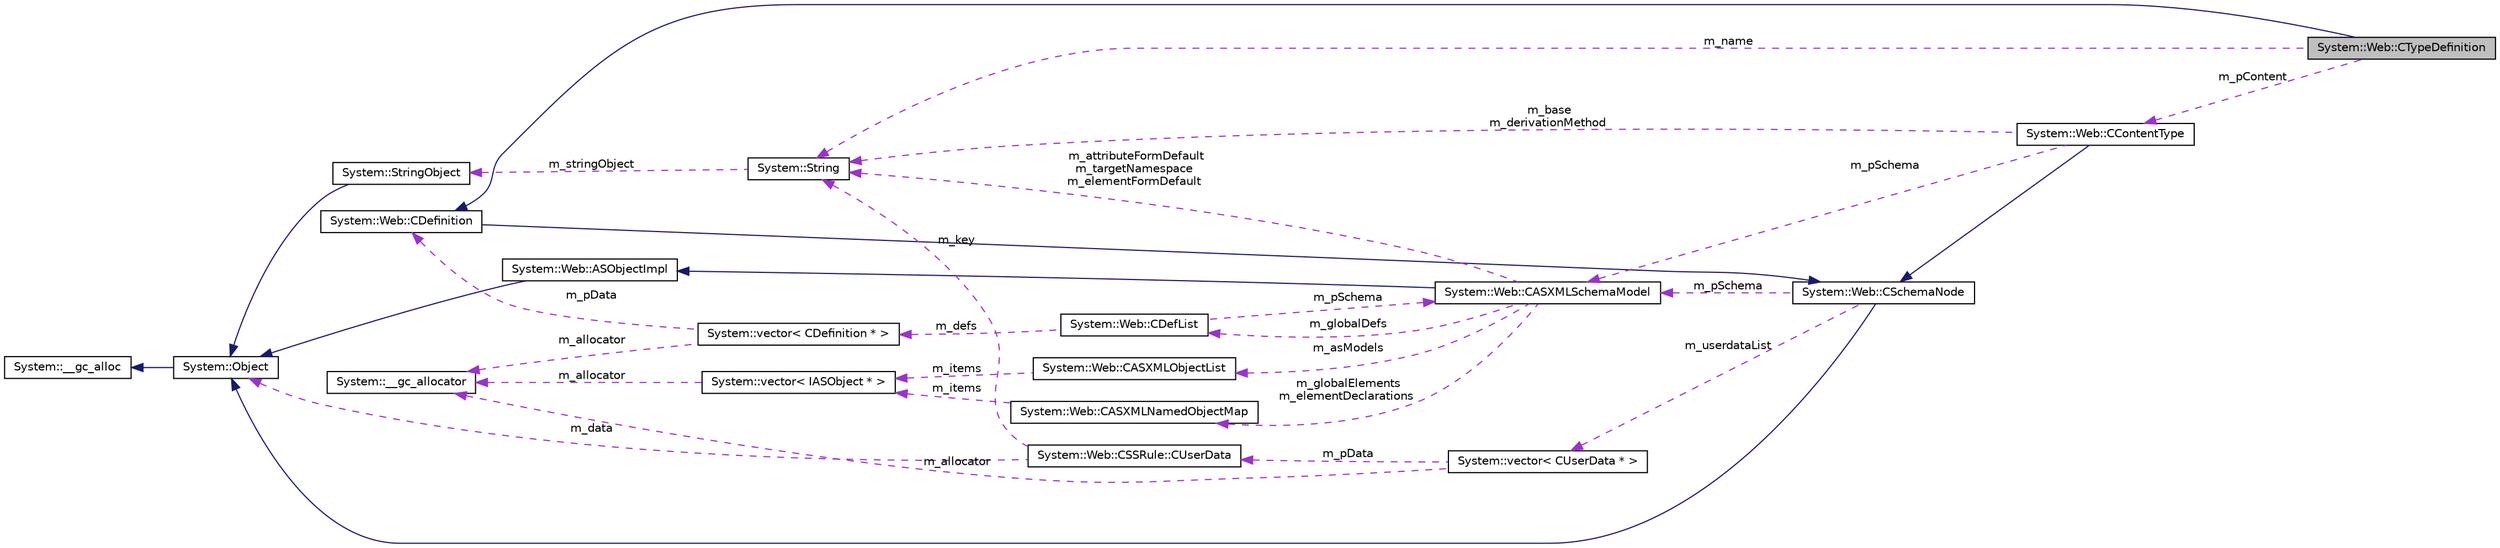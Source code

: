 digraph G
{
  edge [fontname="Helvetica",fontsize="10",labelfontname="Helvetica",labelfontsize="10"];
  node [fontname="Helvetica",fontsize="10",shape=record];
  rankdir="LR";
  Node1 [label="System::Web::CTypeDefinition",height=0.2,width=0.4,color="black", fillcolor="grey75", style="filled" fontcolor="black"];
  Node2 -> Node1 [dir="back",color="midnightblue",fontsize="10",style="solid",fontname="Helvetica"];
  Node2 [label="System::Web::CDefinition",height=0.2,width=0.4,color="black", fillcolor="white", style="filled",URL="$class_system_1_1_web_1_1_c_definition.html"];
  Node3 -> Node2 [dir="back",color="midnightblue",fontsize="10",style="solid",fontname="Helvetica"];
  Node3 [label="System::Web::CSchemaNode",height=0.2,width=0.4,color="black", fillcolor="white", style="filled",URL="$class_system_1_1_web_1_1_c_schema_node.html"];
  Node4 -> Node3 [dir="back",color="midnightblue",fontsize="10",style="solid",fontname="Helvetica"];
  Node4 [label="System::Object",height=0.2,width=0.4,color="black", fillcolor="white", style="filled",URL="$class_system_1_1_object.html"];
  Node5 -> Node4 [dir="back",color="midnightblue",fontsize="10",style="solid",fontname="Helvetica"];
  Node5 [label="System::__gc_alloc",height=0.2,width=0.4,color="black", fillcolor="white", style="filled",URL="$class_system_1_1____gc__alloc.html"];
  Node6 -> Node3 [dir="back",color="darkorchid3",fontsize="10",style="dashed",label=" m_pSchema" ,fontname="Helvetica"];
  Node6 [label="System::Web::CASXMLSchemaModel",height=0.2,width=0.4,color="black", fillcolor="white", style="filled",URL="$class_system_1_1_web_1_1_c_a_s_x_m_l_schema_model.html"];
  Node7 -> Node6 [dir="back",color="midnightblue",fontsize="10",style="solid",fontname="Helvetica"];
  Node7 [label="System::Web::ASObjectImpl",height=0.2,width=0.4,color="black", fillcolor="white", style="filled",URL="$class_system_1_1_web_1_1_a_s_object_impl.html"];
  Node4 -> Node7 [dir="back",color="midnightblue",fontsize="10",style="solid",fontname="Helvetica"];
  Node8 -> Node6 [dir="back",color="darkorchid3",fontsize="10",style="dashed",label=" m_globalElements\nm_elementDeclarations" ,fontname="Helvetica"];
  Node8 [label="System::Web::CASXMLNamedObjectMap",height=0.2,width=0.4,color="black", fillcolor="white", style="filled",URL="$class_system_1_1_web_1_1_c_a_s_x_m_l_named_object_map.html"];
  Node9 -> Node8 [dir="back",color="darkorchid3",fontsize="10",style="dashed",label=" m_items" ,fontname="Helvetica"];
  Node9 [label="System::vector\< IASObject * \>",height=0.2,width=0.4,color="black", fillcolor="white", style="filled",URL="$class_system_1_1vector.html"];
  Node10 -> Node9 [dir="back",color="darkorchid3",fontsize="10",style="dashed",label=" m_allocator" ,fontname="Helvetica"];
  Node10 [label="System::__gc_allocator",height=0.2,width=0.4,color="black", fillcolor="white", style="filled",URL="$class_system_1_1____gc__allocator.html"];
  Node11 -> Node6 [dir="back",color="darkorchid3",fontsize="10",style="dashed",label=" m_globalDefs" ,fontname="Helvetica"];
  Node11 [label="System::Web::CDefList",height=0.2,width=0.4,color="black", fillcolor="white", style="filled",URL="$class_system_1_1_web_1_1_c_def_list.html"];
  Node6 -> Node11 [dir="back",color="darkorchid3",fontsize="10",style="dashed",label=" m_pSchema" ,fontname="Helvetica"];
  Node12 -> Node11 [dir="back",color="darkorchid3",fontsize="10",style="dashed",label=" m_defs" ,fontname="Helvetica"];
  Node12 [label="System::vector\< CDefinition * \>",height=0.2,width=0.4,color="black", fillcolor="white", style="filled",URL="$class_system_1_1vector.html"];
  Node10 -> Node12 [dir="back",color="darkorchid3",fontsize="10",style="dashed",label=" m_allocator" ,fontname="Helvetica"];
  Node2 -> Node12 [dir="back",color="darkorchid3",fontsize="10",style="dashed",label=" m_pData" ,fontname="Helvetica"];
  Node13 -> Node6 [dir="back",color="darkorchid3",fontsize="10",style="dashed",label=" m_asModels" ,fontname="Helvetica"];
  Node13 [label="System::Web::CASXMLObjectList",height=0.2,width=0.4,color="black", fillcolor="white", style="filled",URL="$class_system_1_1_web_1_1_c_a_s_x_m_l_object_list.html"];
  Node9 -> Node13 [dir="back",color="darkorchid3",fontsize="10",style="dashed",label=" m_items" ,fontname="Helvetica"];
  Node14 -> Node6 [dir="back",color="darkorchid3",fontsize="10",style="dashed",label=" m_attributeFormDefault\nm_targetNamespace\nm_elementFormDefault" ,fontname="Helvetica"];
  Node14 [label="System::String",height=0.2,width=0.4,color="black", fillcolor="white", style="filled",URL="$class_system_1_1_string.html"];
  Node15 -> Node14 [dir="back",color="darkorchid3",fontsize="10",style="dashed",label=" m_stringObject" ,fontname="Helvetica"];
  Node15 [label="System::StringObject",height=0.2,width=0.4,color="black", fillcolor="white", style="filled",URL="$class_system_1_1_string_object.html"];
  Node4 -> Node15 [dir="back",color="midnightblue",fontsize="10",style="solid",fontname="Helvetica"];
  Node16 -> Node3 [dir="back",color="darkorchid3",fontsize="10",style="dashed",label=" m_userdataList" ,fontname="Helvetica"];
  Node16 [label="System::vector\< CUserData * \>",height=0.2,width=0.4,color="black", fillcolor="white", style="filled",URL="$class_system_1_1vector.html"];
  Node10 -> Node16 [dir="back",color="darkorchid3",fontsize="10",style="dashed",label=" m_allocator" ,fontname="Helvetica"];
  Node17 -> Node16 [dir="back",color="darkorchid3",fontsize="10",style="dashed",label=" m_pData" ,fontname="Helvetica"];
  Node17 [label="System::Web::CSSRule::CUserData",height=0.2,width=0.4,color="black", fillcolor="white", style="filled",URL="$class_system_1_1_web_1_1_c_s_s_rule_1_1_c_user_data.html"];
  Node14 -> Node17 [dir="back",color="darkorchid3",fontsize="10",style="dashed",label=" m_key" ,fontname="Helvetica"];
  Node4 -> Node17 [dir="back",color="darkorchid3",fontsize="10",style="dashed",label=" m_data" ,fontname="Helvetica"];
  Node14 -> Node1 [dir="back",color="darkorchid3",fontsize="10",style="dashed",label=" m_name" ,fontname="Helvetica"];
  Node18 -> Node1 [dir="back",color="darkorchid3",fontsize="10",style="dashed",label=" m_pContent" ,fontname="Helvetica"];
  Node18 [label="System::Web::CContentType",height=0.2,width=0.4,color="black", fillcolor="white", style="filled",URL="$class_system_1_1_web_1_1_c_content_type.html"];
  Node3 -> Node18 [dir="back",color="midnightblue",fontsize="10",style="solid",fontname="Helvetica"];
  Node6 -> Node18 [dir="back",color="darkorchid3",fontsize="10",style="dashed",label=" m_pSchema" ,fontname="Helvetica"];
  Node14 -> Node18 [dir="back",color="darkorchid3",fontsize="10",style="dashed",label=" m_base\nm_derivationMethod" ,fontname="Helvetica"];
}
